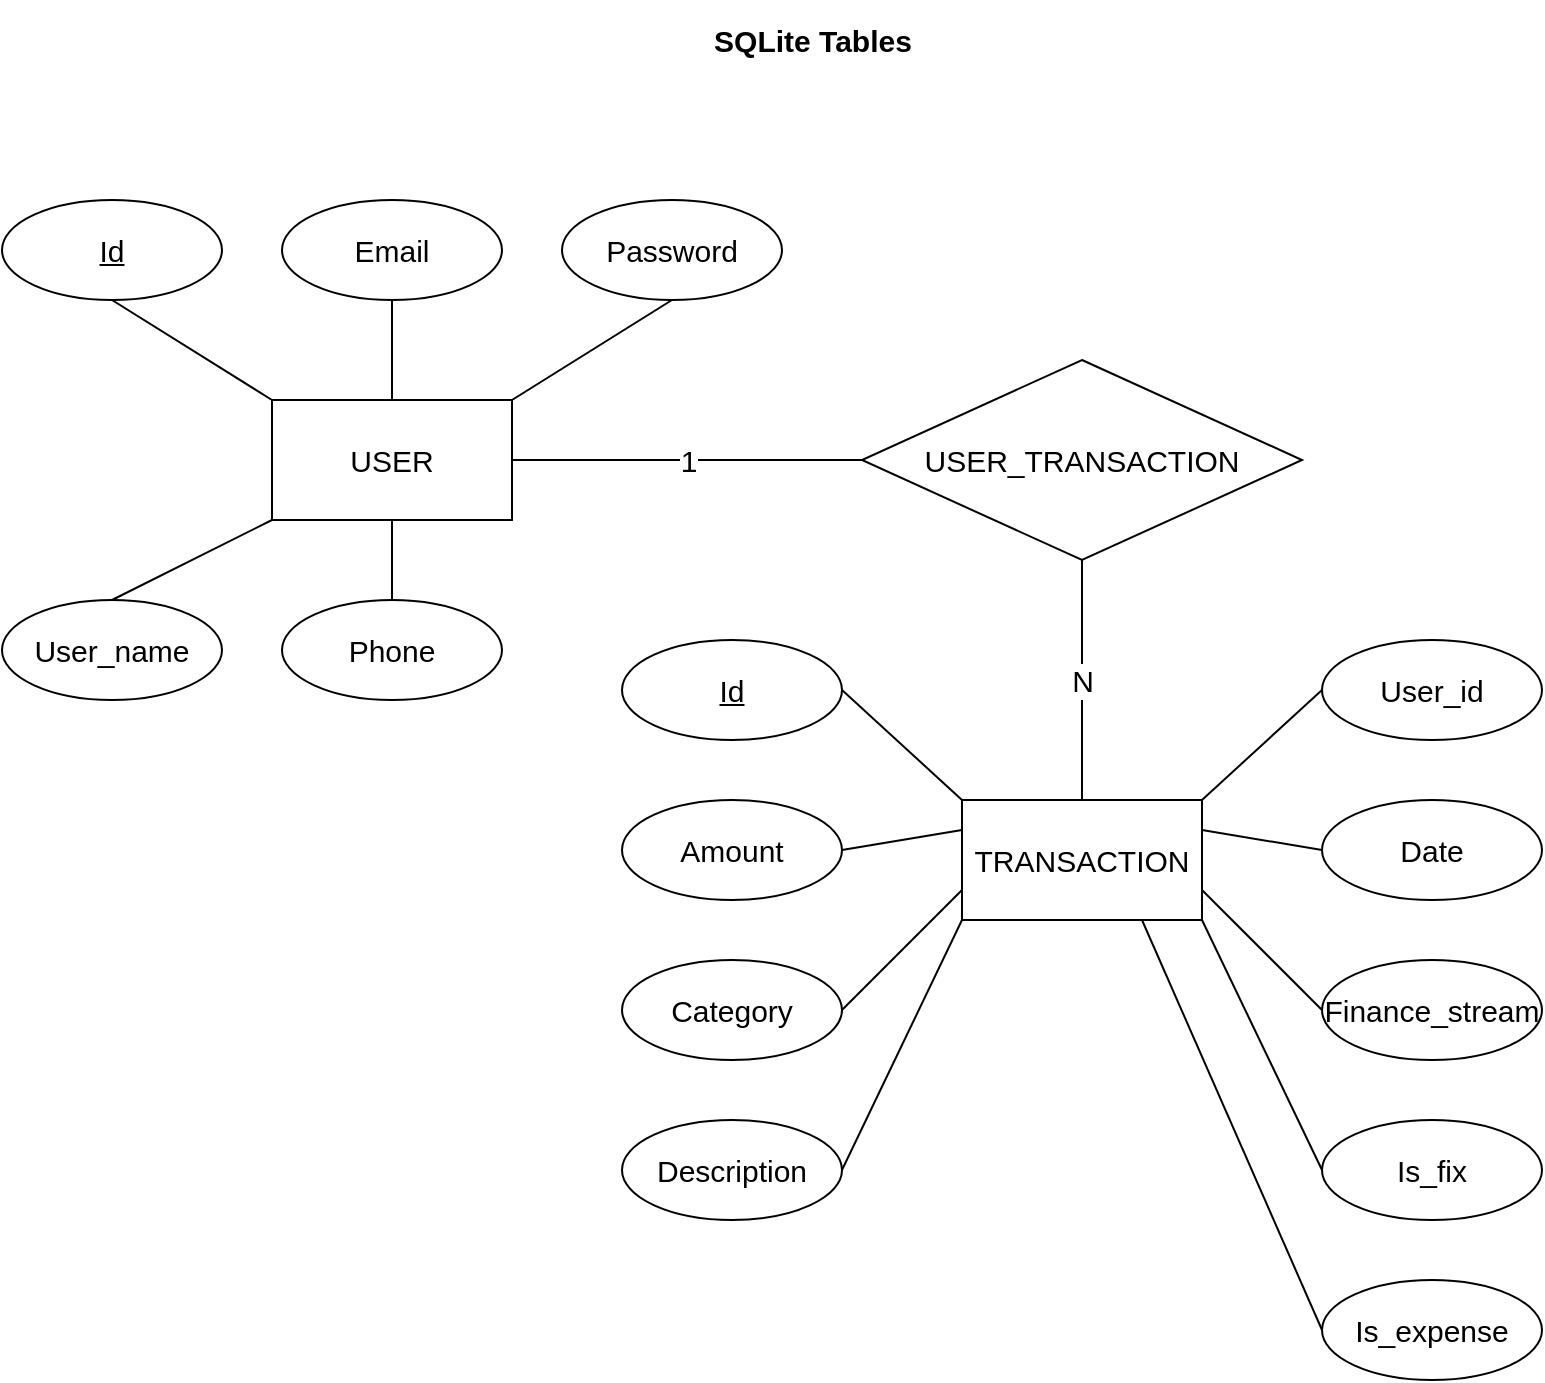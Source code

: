 <mxfile>
    <diagram id="gjhswxFTCwO6jG9xjFv-" name="Page-1">
        <mxGraphModel dx="951" dy="896" grid="1" gridSize="10" guides="1" tooltips="1" connect="1" arrows="1" fold="1" page="1" pageScale="1" pageWidth="850" pageHeight="1100" math="0" shadow="0">
            <root>
                <mxCell id="0"/>
                <mxCell id="1" parent="0"/>
                <mxCell id="2" value="&lt;b&gt;&lt;font style=&quot;font-size: 15px;&quot;&gt;SQLite Tables&lt;/font&gt;&lt;/b&gt;" style="text;strokeColor=none;align=center;fillColor=none;html=1;verticalAlign=middle;whiteSpace=wrap;rounded=0;" parent="1" vertex="1">
                    <mxGeometry x="348" width="155" height="40" as="geometry"/>
                </mxCell>
                <mxCell id="3" value="USER" style="rounded=0;whiteSpace=wrap;html=1;fontSize=15;" parent="1" vertex="1">
                    <mxGeometry x="155" y="200" width="120" height="60" as="geometry"/>
                </mxCell>
                <mxCell id="4" value="&lt;u&gt;Id&lt;/u&gt;" style="ellipse;whiteSpace=wrap;html=1;fontSize=15;" parent="1" vertex="1">
                    <mxGeometry x="20" y="100" width="110" height="50" as="geometry"/>
                </mxCell>
                <mxCell id="5" value="" style="endArrow=none;html=1;fontSize=15;entryX=0.5;entryY=1;entryDx=0;entryDy=0;exitX=0;exitY=0;exitDx=0;exitDy=0;" parent="1" source="3" target="4" edge="1">
                    <mxGeometry width="50" height="50" relative="1" as="geometry">
                        <mxPoint x="400" y="290" as="sourcePoint"/>
                        <mxPoint x="450" y="240" as="targetPoint"/>
                    </mxGeometry>
                </mxCell>
                <mxCell id="6" value="Email" style="ellipse;whiteSpace=wrap;html=1;fontSize=15;" parent="1" vertex="1">
                    <mxGeometry x="160" y="100" width="110" height="50" as="geometry"/>
                </mxCell>
                <mxCell id="7" value="Password" style="ellipse;whiteSpace=wrap;html=1;fontSize=15;" parent="1" vertex="1">
                    <mxGeometry x="300" y="100" width="110" height="50" as="geometry"/>
                </mxCell>
                <mxCell id="8" value="User_name" style="ellipse;whiteSpace=wrap;html=1;fontSize=15;" parent="1" vertex="1">
                    <mxGeometry x="20" y="300" width="110" height="50" as="geometry"/>
                </mxCell>
                <mxCell id="9" value="Phone" style="ellipse;whiteSpace=wrap;html=1;fontSize=15;" parent="1" vertex="1">
                    <mxGeometry x="160" y="300" width="110" height="50" as="geometry"/>
                </mxCell>
                <mxCell id="12" value="" style="endArrow=none;html=1;fontSize=15;entryX=0.5;entryY=1;entryDx=0;entryDy=0;exitX=0.5;exitY=0;exitDx=0;exitDy=0;" parent="1" source="3" target="6" edge="1">
                    <mxGeometry width="50" height="50" relative="1" as="geometry">
                        <mxPoint x="400" y="410" as="sourcePoint"/>
                        <mxPoint x="450" y="360" as="targetPoint"/>
                    </mxGeometry>
                </mxCell>
                <mxCell id="13" value="" style="endArrow=none;html=1;fontSize=15;entryX=0.5;entryY=1;entryDx=0;entryDy=0;exitX=1;exitY=0;exitDx=0;exitDy=0;" parent="1" source="3" target="7" edge="1">
                    <mxGeometry width="50" height="50" relative="1" as="geometry">
                        <mxPoint x="225" y="210" as="sourcePoint"/>
                        <mxPoint x="225" y="160" as="targetPoint"/>
                    </mxGeometry>
                </mxCell>
                <mxCell id="14" value="" style="endArrow=none;html=1;fontSize=15;entryX=0;entryY=1;entryDx=0;entryDy=0;exitX=0.5;exitY=0;exitDx=0;exitDy=0;" parent="1" source="8" target="3" edge="1">
                    <mxGeometry width="50" height="50" relative="1" as="geometry">
                        <mxPoint x="90" y="270" as="sourcePoint"/>
                        <mxPoint x="90" y="220" as="targetPoint"/>
                    </mxGeometry>
                </mxCell>
                <mxCell id="15" value="" style="endArrow=none;html=1;fontSize=15;entryX=0.5;entryY=1;entryDx=0;entryDy=0;exitX=0.5;exitY=0;exitDx=0;exitDy=0;" parent="1" source="9" target="3" edge="1">
                    <mxGeometry width="50" height="50" relative="1" as="geometry">
                        <mxPoint x="245" y="460" as="sourcePoint"/>
                        <mxPoint x="245" y="410" as="targetPoint"/>
                    </mxGeometry>
                </mxCell>
                <mxCell id="16" value="1" style="endArrow=none;html=1;fontSize=15;entryX=1;entryY=0.5;entryDx=0;entryDy=0;exitX=0;exitY=0.5;exitDx=0;exitDy=0;" parent="1" source="18" target="3" edge="1">
                    <mxGeometry width="50" height="50" relative="1" as="geometry">
                        <mxPoint x="420" y="320" as="sourcePoint"/>
                        <mxPoint x="420" y="270" as="targetPoint"/>
                    </mxGeometry>
                </mxCell>
                <mxCell id="18" value="USER_TRANSACTION" style="rhombus;whiteSpace=wrap;html=1;fontSize=15;" parent="1" vertex="1">
                    <mxGeometry x="450" y="180" width="220" height="100" as="geometry"/>
                </mxCell>
                <mxCell id="21" value="TRANSACTION" style="rounded=0;whiteSpace=wrap;html=1;fontSize=15;" parent="1" vertex="1">
                    <mxGeometry x="500" y="400" width="120" height="60" as="geometry"/>
                </mxCell>
                <mxCell id="22" value="N" style="endArrow=none;html=1;fontSize=15;entryX=0.5;entryY=1;entryDx=0;entryDy=0;exitX=0.5;exitY=0;exitDx=0;exitDy=0;" parent="1" source="21" target="18" edge="1">
                    <mxGeometry width="50" height="50" relative="1" as="geometry">
                        <mxPoint x="400" y="410" as="sourcePoint"/>
                        <mxPoint x="450" y="360" as="targetPoint"/>
                        <Array as="points">
                            <mxPoint x="560" y="340"/>
                        </Array>
                    </mxGeometry>
                </mxCell>
                <mxCell id="23" value="&lt;u&gt;Id&lt;/u&gt;" style="ellipse;whiteSpace=wrap;html=1;fontSize=15;" parent="1" vertex="1">
                    <mxGeometry x="330" y="320" width="110" height="50" as="geometry"/>
                </mxCell>
                <mxCell id="25" value="Finance_stream" style="ellipse;whiteSpace=wrap;html=1;fontSize=15;" parent="1" vertex="1">
                    <mxGeometry x="680" y="480" width="110" height="50" as="geometry"/>
                </mxCell>
                <mxCell id="26" value="Amount" style="ellipse;whiteSpace=wrap;html=1;fontSize=15;" parent="1" vertex="1">
                    <mxGeometry x="330" y="400" width="110" height="50" as="geometry"/>
                </mxCell>
                <mxCell id="27" value="User_id" style="ellipse;whiteSpace=wrap;html=1;fontSize=15;" parent="1" vertex="1">
                    <mxGeometry x="680" y="320" width="110" height="50" as="geometry"/>
                </mxCell>
                <mxCell id="28" value="Category" style="ellipse;whiteSpace=wrap;html=1;fontSize=15;" parent="1" vertex="1">
                    <mxGeometry x="330" y="480" width="110" height="50" as="geometry"/>
                </mxCell>
                <mxCell id="29" value="Description" style="ellipse;whiteSpace=wrap;html=1;fontSize=15;" parent="1" vertex="1">
                    <mxGeometry x="330" y="560" width="110" height="50" as="geometry"/>
                </mxCell>
                <mxCell id="30" value="Is_fix" style="ellipse;whiteSpace=wrap;html=1;fontSize=15;" parent="1" vertex="1">
                    <mxGeometry x="680" y="560" width="110" height="50" as="geometry"/>
                </mxCell>
                <mxCell id="31" value="" style="endArrow=none;html=1;fontSize=15;entryX=1;entryY=0.5;entryDx=0;entryDy=0;exitX=0;exitY=0;exitDx=0;exitDy=0;" parent="1" source="21" target="23" edge="1">
                    <mxGeometry width="50" height="50" relative="1" as="geometry">
                        <mxPoint x="400" y="410" as="sourcePoint"/>
                        <mxPoint x="450" y="360" as="targetPoint"/>
                    </mxGeometry>
                </mxCell>
                <mxCell id="32" value="" style="endArrow=none;html=1;fontSize=15;exitX=1;exitY=0.5;exitDx=0;exitDy=0;entryX=0;entryY=0.25;entryDx=0;entryDy=0;" parent="1" source="26" target="21" edge="1">
                    <mxGeometry width="50" height="50" relative="1" as="geometry">
                        <mxPoint x="400" y="410" as="sourcePoint"/>
                        <mxPoint x="450" y="360" as="targetPoint"/>
                    </mxGeometry>
                </mxCell>
                <mxCell id="36" value="" style="endArrow=none;html=1;fontSize=15;exitX=1;exitY=0.5;exitDx=0;exitDy=0;entryX=0;entryY=0.75;entryDx=0;entryDy=0;" parent="1" source="28" target="21" edge="1">
                    <mxGeometry width="50" height="50" relative="1" as="geometry">
                        <mxPoint x="450" y="435" as="sourcePoint"/>
                        <mxPoint x="470" y="440" as="targetPoint"/>
                    </mxGeometry>
                </mxCell>
                <mxCell id="37" value="" style="endArrow=none;html=1;fontSize=15;exitX=1;exitY=0.5;exitDx=0;exitDy=0;entryX=0;entryY=1;entryDx=0;entryDy=0;" parent="1" source="29" target="21" edge="1">
                    <mxGeometry width="50" height="50" relative="1" as="geometry">
                        <mxPoint x="460" y="445" as="sourcePoint"/>
                        <mxPoint x="520" y="435" as="targetPoint"/>
                    </mxGeometry>
                </mxCell>
                <mxCell id="38" value="" style="endArrow=none;html=1;fontSize=15;exitX=1;exitY=0;exitDx=0;exitDy=0;entryX=0;entryY=0.5;entryDx=0;entryDy=0;" parent="1" source="21" target="27" edge="1">
                    <mxGeometry width="50" height="50" relative="1" as="geometry">
                        <mxPoint x="470" y="455" as="sourcePoint"/>
                        <mxPoint x="530" y="445" as="targetPoint"/>
                    </mxGeometry>
                </mxCell>
                <mxCell id="39" value="" style="endArrow=none;html=1;fontSize=15;exitX=1;exitY=0.25;exitDx=0;exitDy=0;entryX=0;entryY=0.5;entryDx=0;entryDy=0;" parent="1" source="21" target="43" edge="1">
                    <mxGeometry width="50" height="50" relative="1" as="geometry">
                        <mxPoint x="480" y="465" as="sourcePoint"/>
                        <mxPoint x="680" y="425" as="targetPoint"/>
                    </mxGeometry>
                </mxCell>
                <mxCell id="40" value="" style="endArrow=none;html=1;fontSize=15;exitX=1;exitY=0.75;exitDx=0;exitDy=0;entryX=0;entryY=0.5;entryDx=0;entryDy=0;" parent="1" source="21" target="25" edge="1">
                    <mxGeometry width="50" height="50" relative="1" as="geometry">
                        <mxPoint x="490" y="475" as="sourcePoint"/>
                        <mxPoint x="550" y="465" as="targetPoint"/>
                    </mxGeometry>
                </mxCell>
                <mxCell id="41" value="" style="endArrow=none;html=1;fontSize=15;exitX=1;exitY=1;exitDx=0;exitDy=0;entryX=0;entryY=0.5;entryDx=0;entryDy=0;" parent="1" source="21" target="30" edge="1">
                    <mxGeometry width="50" height="50" relative="1" as="geometry">
                        <mxPoint x="500" y="485" as="sourcePoint"/>
                        <mxPoint x="560" y="475" as="targetPoint"/>
                    </mxGeometry>
                </mxCell>
                <mxCell id="43" value="Date" style="ellipse;whiteSpace=wrap;html=1;fontSize=15;" vertex="1" parent="1">
                    <mxGeometry x="680" y="400" width="110" height="50" as="geometry"/>
                </mxCell>
                <mxCell id="45" value="Is_expense" style="ellipse;whiteSpace=wrap;html=1;fontSize=15;" vertex="1" parent="1">
                    <mxGeometry x="680" y="640" width="110" height="50" as="geometry"/>
                </mxCell>
                <mxCell id="46" value="" style="endArrow=none;html=1;exitX=0.75;exitY=1;exitDx=0;exitDy=0;entryX=0;entryY=0.5;entryDx=0;entryDy=0;" edge="1" parent="1" source="21" target="45">
                    <mxGeometry width="50" height="50" relative="1" as="geometry">
                        <mxPoint x="590" y="470" as="sourcePoint"/>
                        <mxPoint x="640" y="420" as="targetPoint"/>
                    </mxGeometry>
                </mxCell>
            </root>
        </mxGraphModel>
    </diagram>
</mxfile>
